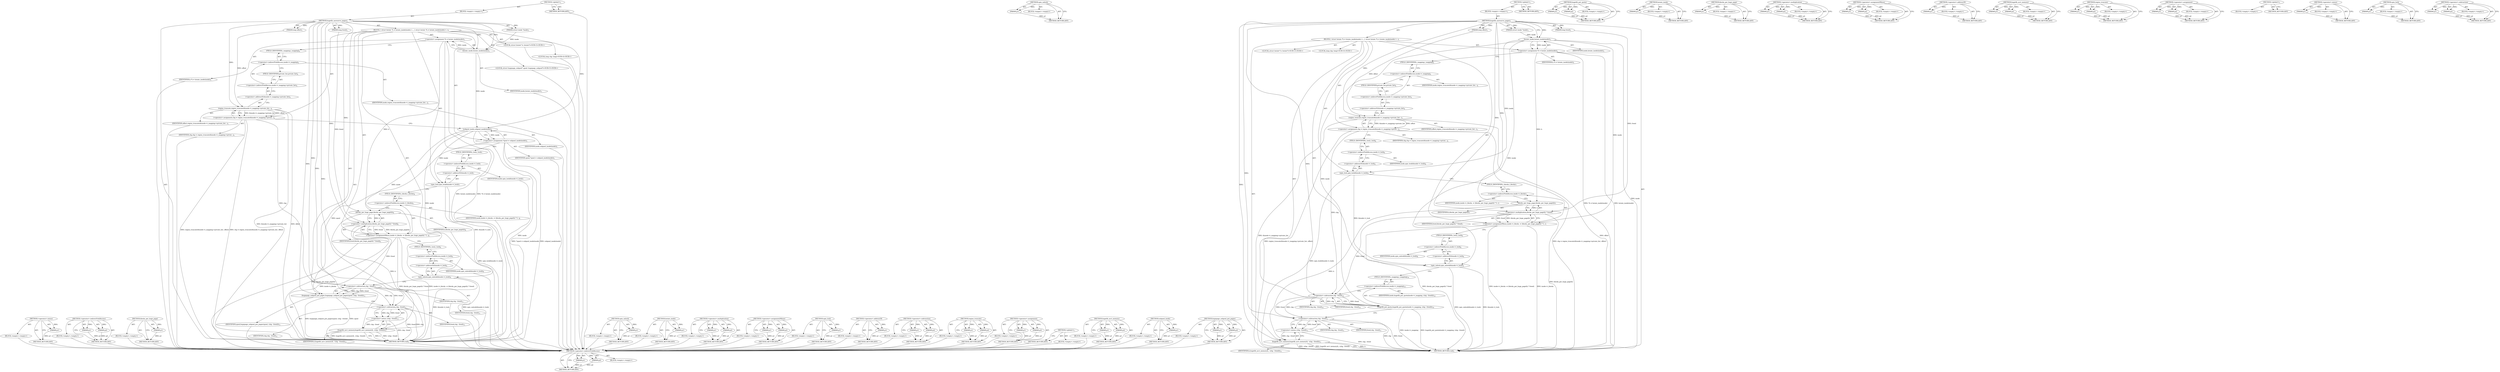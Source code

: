 digraph "hugepage_subpool_put_pages" {
vulnerable_99 [label=<(METHOD,&lt;operator&gt;.indirectFieldAccess)>];
vulnerable_100 [label=<(PARAM,p1)>];
vulnerable_101 [label=<(PARAM,p2)>];
vulnerable_102 [label=<(BLOCK,&lt;empty&gt;,&lt;empty&gt;)>];
vulnerable_103 [label=<(METHOD_RETURN,ANY)>];
vulnerable_122 [label=<(METHOD,spin_unlock)>];
vulnerable_123 [label=<(PARAM,p1)>];
vulnerable_124 [label=<(BLOCK,&lt;empty&gt;,&lt;empty&gt;)>];
vulnerable_125 [label=<(METHOD_RETURN,ANY)>];
vulnerable_6 [label=<(METHOD,&lt;global&gt;)<SUB>1</SUB>>];
vulnerable_7 [label=<(BLOCK,&lt;empty&gt;,&lt;empty&gt;)<SUB>1</SUB>>];
vulnerable_8 [label=<(METHOD,hugetlb_unreserve_pages)<SUB>1</SUB>>];
vulnerable_9 [label=<(PARAM,struct inode *inode)<SUB>1</SUB>>];
vulnerable_10 [label=<(PARAM,long offset)<SUB>1</SUB>>];
vulnerable_11 [label=<(PARAM,long freed)<SUB>1</SUB>>];
vulnerable_12 [label=<(BLOCK,{
 	struct hstate *h = hstate_inode(inode);
 	l...,{
 	struct hstate *h = hstate_inode(inode);
 	l...)<SUB>2</SUB>>];
vulnerable_13 [label="<(LOCAL,struct hstate* h: hstate*)<SUB>3</SUB>>"];
vulnerable_14 [label=<(&lt;operator&gt;.assignment,*h = hstate_inode(inode))<SUB>3</SUB>>];
vulnerable_15 [label=<(IDENTIFIER,h,*h = hstate_inode(inode))<SUB>3</SUB>>];
vulnerable_16 [label=<(hstate_inode,hstate_inode(inode))<SUB>3</SUB>>];
vulnerable_17 [label=<(IDENTIFIER,inode,hstate_inode(inode))<SUB>3</SUB>>];
vulnerable_18 [label="<(LOCAL,long chg: long)<SUB>4</SUB>>"];
vulnerable_19 [label=<(&lt;operator&gt;.assignment,chg = region_truncate(&amp;inode-&gt;i_mapping-&gt;privat...)<SUB>4</SUB>>];
vulnerable_20 [label=<(IDENTIFIER,chg,chg = region_truncate(&amp;inode-&gt;i_mapping-&gt;privat...)<SUB>4</SUB>>];
vulnerable_21 [label=<(region_truncate,region_truncate(&amp;inode-&gt;i_mapping-&gt;private_list...)<SUB>4</SUB>>];
vulnerable_22 [label=<(&lt;operator&gt;.addressOf,&amp;inode-&gt;i_mapping-&gt;private_list)<SUB>4</SUB>>];
vulnerable_23 [label=<(&lt;operator&gt;.indirectFieldAccess,inode-&gt;i_mapping-&gt;private_list)<SUB>4</SUB>>];
vulnerable_24 [label=<(&lt;operator&gt;.indirectFieldAccess,inode-&gt;i_mapping)<SUB>4</SUB>>];
vulnerable_25 [label=<(IDENTIFIER,inode,region_truncate(&amp;inode-&gt;i_mapping-&gt;private_list...)<SUB>4</SUB>>];
vulnerable_26 [label=<(FIELD_IDENTIFIER,i_mapping,i_mapping)<SUB>4</SUB>>];
vulnerable_27 [label=<(FIELD_IDENTIFIER,private_list,private_list)<SUB>4</SUB>>];
vulnerable_28 [label=<(IDENTIFIER,offset,region_truncate(&amp;inode-&gt;i_mapping-&gt;private_list...)<SUB>4</SUB>>];
vulnerable_29 [label=<(spin_lock,spin_lock(&amp;inode-&gt;i_lock))<SUB>6</SUB>>];
vulnerable_30 [label=<(&lt;operator&gt;.addressOf,&amp;inode-&gt;i_lock)<SUB>6</SUB>>];
vulnerable_31 [label=<(&lt;operator&gt;.indirectFieldAccess,inode-&gt;i_lock)<SUB>6</SUB>>];
vulnerable_32 [label=<(IDENTIFIER,inode,spin_lock(&amp;inode-&gt;i_lock))<SUB>6</SUB>>];
vulnerable_33 [label=<(FIELD_IDENTIFIER,i_lock,i_lock)<SUB>6</SUB>>];
vulnerable_34 [label=<(&lt;operator&gt;.assignmentMinus,inode-&gt;i_blocks -= (blocks_per_huge_page(h) * f...)<SUB>7</SUB>>];
vulnerable_35 [label=<(&lt;operator&gt;.indirectFieldAccess,inode-&gt;i_blocks)<SUB>7</SUB>>];
vulnerable_36 [label=<(IDENTIFIER,inode,inode-&gt;i_blocks -= (blocks_per_huge_page(h) * f...)<SUB>7</SUB>>];
vulnerable_37 [label=<(FIELD_IDENTIFIER,i_blocks,i_blocks)<SUB>7</SUB>>];
vulnerable_38 [label=<(&lt;operator&gt;.multiplication,blocks_per_huge_page(h) * freed)<SUB>7</SUB>>];
vulnerable_39 [label=<(blocks_per_huge_page,blocks_per_huge_page(h))<SUB>7</SUB>>];
vulnerable_40 [label=<(IDENTIFIER,h,blocks_per_huge_page(h))<SUB>7</SUB>>];
vulnerable_41 [label=<(IDENTIFIER,freed,blocks_per_huge_page(h) * freed)<SUB>7</SUB>>];
vulnerable_42 [label=<(spin_unlock,spin_unlock(&amp;inode-&gt;i_lock))<SUB>8</SUB>>];
vulnerable_43 [label=<(&lt;operator&gt;.addressOf,&amp;inode-&gt;i_lock)<SUB>8</SUB>>];
vulnerable_44 [label=<(&lt;operator&gt;.indirectFieldAccess,inode-&gt;i_lock)<SUB>8</SUB>>];
vulnerable_45 [label=<(IDENTIFIER,inode,spin_unlock(&amp;inode-&gt;i_lock))<SUB>8</SUB>>];
vulnerable_46 [label=<(FIELD_IDENTIFIER,i_lock,i_lock)<SUB>8</SUB>>];
vulnerable_47 [label=<(hugetlb_put_quota,hugetlb_put_quota(inode-&gt;i_mapping, (chg - freed)))<SUB>10</SUB>>];
vulnerable_48 [label=<(&lt;operator&gt;.indirectFieldAccess,inode-&gt;i_mapping)<SUB>10</SUB>>];
vulnerable_49 [label=<(IDENTIFIER,inode,hugetlb_put_quota(inode-&gt;i_mapping, (chg - freed)))<SUB>10</SUB>>];
vulnerable_50 [label=<(FIELD_IDENTIFIER,i_mapping,i_mapping)<SUB>10</SUB>>];
vulnerable_51 [label=<(&lt;operator&gt;.subtraction,chg - freed)<SUB>10</SUB>>];
vulnerable_52 [label=<(IDENTIFIER,chg,chg - freed)<SUB>10</SUB>>];
vulnerable_53 [label=<(IDENTIFIER,freed,chg - freed)<SUB>10</SUB>>];
vulnerable_54 [label=<(hugetlb_acct_memory,hugetlb_acct_memory(h, -(chg - freed)))<SUB>11</SUB>>];
vulnerable_55 [label=<(IDENTIFIER,h,hugetlb_acct_memory(h, -(chg - freed)))<SUB>11</SUB>>];
vulnerable_56 [label=<(&lt;operator&gt;.minus,-(chg - freed))<SUB>11</SUB>>];
vulnerable_57 [label=<(&lt;operator&gt;.subtraction,chg - freed)<SUB>11</SUB>>];
vulnerable_58 [label=<(IDENTIFIER,chg,chg - freed)<SUB>11</SUB>>];
vulnerable_59 [label=<(IDENTIFIER,freed,chg - freed)<SUB>11</SUB>>];
vulnerable_60 [label=<(METHOD_RETURN,void)<SUB>1</SUB>>];
vulnerable_62 [label=<(METHOD_RETURN,ANY)<SUB>1</SUB>>];
vulnerable_126 [label=<(METHOD,hugetlb_put_quota)>];
vulnerable_127 [label=<(PARAM,p1)>];
vulnerable_128 [label=<(PARAM,p2)>];
vulnerable_129 [label=<(BLOCK,&lt;empty&gt;,&lt;empty&gt;)>];
vulnerable_130 [label=<(METHOD_RETURN,ANY)>];
vulnerable_86 [label=<(METHOD,hstate_inode)>];
vulnerable_87 [label=<(PARAM,p1)>];
vulnerable_88 [label=<(BLOCK,&lt;empty&gt;,&lt;empty&gt;)>];
vulnerable_89 [label=<(METHOD_RETURN,ANY)>];
vulnerable_118 [label=<(METHOD,blocks_per_huge_page)>];
vulnerable_119 [label=<(PARAM,p1)>];
vulnerable_120 [label=<(BLOCK,&lt;empty&gt;,&lt;empty&gt;)>];
vulnerable_121 [label=<(METHOD_RETURN,ANY)>];
vulnerable_113 [label=<(METHOD,&lt;operator&gt;.multiplication)>];
vulnerable_114 [label=<(PARAM,p1)>];
vulnerable_115 [label=<(PARAM,p2)>];
vulnerable_116 [label=<(BLOCK,&lt;empty&gt;,&lt;empty&gt;)>];
vulnerable_117 [label=<(METHOD_RETURN,ANY)>];
vulnerable_108 [label=<(METHOD,&lt;operator&gt;.assignmentMinus)>];
vulnerable_109 [label=<(PARAM,p1)>];
vulnerable_110 [label=<(PARAM,p2)>];
vulnerable_111 [label=<(BLOCK,&lt;empty&gt;,&lt;empty&gt;)>];
vulnerable_112 [label=<(METHOD_RETURN,ANY)>];
vulnerable_95 [label=<(METHOD,&lt;operator&gt;.addressOf)>];
vulnerable_96 [label=<(PARAM,p1)>];
vulnerable_97 [label=<(BLOCK,&lt;empty&gt;,&lt;empty&gt;)>];
vulnerable_98 [label=<(METHOD_RETURN,ANY)>];
vulnerable_136 [label=<(METHOD,hugetlb_acct_memory)>];
vulnerable_137 [label=<(PARAM,p1)>];
vulnerable_138 [label=<(PARAM,p2)>];
vulnerable_139 [label=<(BLOCK,&lt;empty&gt;,&lt;empty&gt;)>];
vulnerable_140 [label=<(METHOD_RETURN,ANY)>];
vulnerable_90 [label=<(METHOD,region_truncate)>];
vulnerable_91 [label=<(PARAM,p1)>];
vulnerable_92 [label=<(PARAM,p2)>];
vulnerable_93 [label=<(BLOCK,&lt;empty&gt;,&lt;empty&gt;)>];
vulnerable_94 [label=<(METHOD_RETURN,ANY)>];
vulnerable_81 [label=<(METHOD,&lt;operator&gt;.assignment)>];
vulnerable_82 [label=<(PARAM,p1)>];
vulnerable_83 [label=<(PARAM,p2)>];
vulnerable_84 [label=<(BLOCK,&lt;empty&gt;,&lt;empty&gt;)>];
vulnerable_85 [label=<(METHOD_RETURN,ANY)>];
vulnerable_75 [label=<(METHOD,&lt;global&gt;)<SUB>1</SUB>>];
vulnerable_76 [label=<(BLOCK,&lt;empty&gt;,&lt;empty&gt;)>];
vulnerable_77 [label=<(METHOD_RETURN,ANY)>];
vulnerable_141 [label=<(METHOD,&lt;operator&gt;.minus)>];
vulnerable_142 [label=<(PARAM,p1)>];
vulnerable_143 [label=<(BLOCK,&lt;empty&gt;,&lt;empty&gt;)>];
vulnerable_144 [label=<(METHOD_RETURN,ANY)>];
vulnerable_104 [label=<(METHOD,spin_lock)>];
vulnerable_105 [label=<(PARAM,p1)>];
vulnerable_106 [label=<(BLOCK,&lt;empty&gt;,&lt;empty&gt;)>];
vulnerable_107 [label=<(METHOD_RETURN,ANY)>];
vulnerable_131 [label=<(METHOD,&lt;operator&gt;.subtraction)>];
vulnerable_132 [label=<(PARAM,p1)>];
vulnerable_133 [label=<(PARAM,p2)>];
vulnerable_134 [label=<(BLOCK,&lt;empty&gt;,&lt;empty&gt;)>];
vulnerable_135 [label=<(METHOD_RETURN,ANY)>];
fixed_150 [label=<(METHOD,&lt;operator&gt;.minus)>];
fixed_151 [label=<(PARAM,p1)>];
fixed_152 [label=<(BLOCK,&lt;empty&gt;,&lt;empty&gt;)>];
fixed_153 [label=<(METHOD_RETURN,ANY)>];
fixed_104 [label=<(METHOD,&lt;operator&gt;.indirectFieldAccess)>];
fixed_105 [label=<(PARAM,p1)>];
fixed_106 [label=<(PARAM,p2)>];
fixed_107 [label=<(BLOCK,&lt;empty&gt;,&lt;empty&gt;)>];
fixed_108 [label=<(METHOD_RETURN,ANY)>];
fixed_127 [label=<(METHOD,blocks_per_huge_page)>];
fixed_128 [label=<(PARAM,p1)>];
fixed_129 [label=<(BLOCK,&lt;empty&gt;,&lt;empty&gt;)>];
fixed_130 [label=<(METHOD_RETURN,ANY)>];
fixed_6 [label=<(METHOD,&lt;global&gt;)<SUB>1</SUB>>];
fixed_7 [label=<(BLOCK,&lt;empty&gt;,&lt;empty&gt;)<SUB>1</SUB>>];
fixed_8 [label=<(METHOD,hugetlb_unreserve_pages)<SUB>1</SUB>>];
fixed_9 [label=<(PARAM,struct inode *inode)<SUB>1</SUB>>];
fixed_10 [label=<(PARAM,long offset)<SUB>1</SUB>>];
fixed_11 [label=<(PARAM,long freed)<SUB>1</SUB>>];
fixed_12 [label=<(BLOCK,{
 	struct hstate *h = hstate_inode(inode);
 	l...,{
 	struct hstate *h = hstate_inode(inode);
 	l...)<SUB>2</SUB>>];
fixed_13 [label="<(LOCAL,struct hstate* h: hstate*)<SUB>3</SUB>>"];
fixed_14 [label=<(&lt;operator&gt;.assignment,*h = hstate_inode(inode))<SUB>3</SUB>>];
fixed_15 [label=<(IDENTIFIER,h,*h = hstate_inode(inode))<SUB>3</SUB>>];
fixed_16 [label=<(hstate_inode,hstate_inode(inode))<SUB>3</SUB>>];
fixed_17 [label=<(IDENTIFIER,inode,hstate_inode(inode))<SUB>3</SUB>>];
fixed_18 [label="<(LOCAL,long chg: long)<SUB>4</SUB>>"];
fixed_19 [label=<(&lt;operator&gt;.assignment,chg = region_truncate(&amp;inode-&gt;i_mapping-&gt;privat...)<SUB>4</SUB>>];
fixed_20 [label=<(IDENTIFIER,chg,chg = region_truncate(&amp;inode-&gt;i_mapping-&gt;privat...)<SUB>4</SUB>>];
fixed_21 [label=<(region_truncate,region_truncate(&amp;inode-&gt;i_mapping-&gt;private_list...)<SUB>4</SUB>>];
fixed_22 [label=<(&lt;operator&gt;.addressOf,&amp;inode-&gt;i_mapping-&gt;private_list)<SUB>4</SUB>>];
fixed_23 [label=<(&lt;operator&gt;.indirectFieldAccess,inode-&gt;i_mapping-&gt;private_list)<SUB>4</SUB>>];
fixed_24 [label=<(&lt;operator&gt;.indirectFieldAccess,inode-&gt;i_mapping)<SUB>4</SUB>>];
fixed_25 [label=<(IDENTIFIER,inode,region_truncate(&amp;inode-&gt;i_mapping-&gt;private_list...)<SUB>4</SUB>>];
fixed_26 [label=<(FIELD_IDENTIFIER,i_mapping,i_mapping)<SUB>4</SUB>>];
fixed_27 [label=<(FIELD_IDENTIFIER,private_list,private_list)<SUB>4</SUB>>];
fixed_28 [label=<(IDENTIFIER,offset,region_truncate(&amp;inode-&gt;i_mapping-&gt;private_list...)<SUB>4</SUB>>];
fixed_29 [label="<(LOCAL,struct hugepage_subpool* spool: hugepage_subpool*)<SUB>5</SUB>>"];
fixed_30 [label=<(&lt;operator&gt;.assignment,*spool = subpool_inode(inode))<SUB>5</SUB>>];
fixed_31 [label=<(IDENTIFIER,spool,*spool = subpool_inode(inode))<SUB>5</SUB>>];
fixed_32 [label=<(subpool_inode,subpool_inode(inode))<SUB>5</SUB>>];
fixed_33 [label=<(IDENTIFIER,inode,subpool_inode(inode))<SUB>5</SUB>>];
fixed_34 [label=<(spin_lock,spin_lock(&amp;inode-&gt;i_lock))<SUB>7</SUB>>];
fixed_35 [label=<(&lt;operator&gt;.addressOf,&amp;inode-&gt;i_lock)<SUB>7</SUB>>];
fixed_36 [label=<(&lt;operator&gt;.indirectFieldAccess,inode-&gt;i_lock)<SUB>7</SUB>>];
fixed_37 [label=<(IDENTIFIER,inode,spin_lock(&amp;inode-&gt;i_lock))<SUB>7</SUB>>];
fixed_38 [label=<(FIELD_IDENTIFIER,i_lock,i_lock)<SUB>7</SUB>>];
fixed_39 [label=<(&lt;operator&gt;.assignmentMinus,inode-&gt;i_blocks -= (blocks_per_huge_page(h) * f...)<SUB>8</SUB>>];
fixed_40 [label=<(&lt;operator&gt;.indirectFieldAccess,inode-&gt;i_blocks)<SUB>8</SUB>>];
fixed_41 [label=<(IDENTIFIER,inode,inode-&gt;i_blocks -= (blocks_per_huge_page(h) * f...)<SUB>8</SUB>>];
fixed_42 [label=<(FIELD_IDENTIFIER,i_blocks,i_blocks)<SUB>8</SUB>>];
fixed_43 [label=<(&lt;operator&gt;.multiplication,blocks_per_huge_page(h) * freed)<SUB>8</SUB>>];
fixed_44 [label=<(blocks_per_huge_page,blocks_per_huge_page(h))<SUB>8</SUB>>];
fixed_45 [label=<(IDENTIFIER,h,blocks_per_huge_page(h))<SUB>8</SUB>>];
fixed_46 [label=<(IDENTIFIER,freed,blocks_per_huge_page(h) * freed)<SUB>8</SUB>>];
fixed_47 [label=<(spin_unlock,spin_unlock(&amp;inode-&gt;i_lock))<SUB>9</SUB>>];
fixed_48 [label=<(&lt;operator&gt;.addressOf,&amp;inode-&gt;i_lock)<SUB>9</SUB>>];
fixed_49 [label=<(&lt;operator&gt;.indirectFieldAccess,inode-&gt;i_lock)<SUB>9</SUB>>];
fixed_50 [label=<(IDENTIFIER,inode,spin_unlock(&amp;inode-&gt;i_lock))<SUB>9</SUB>>];
fixed_51 [label=<(FIELD_IDENTIFIER,i_lock,i_lock)<SUB>9</SUB>>];
fixed_52 [label=<(hugepage_subpool_put_pages,hugepage_subpool_put_pages(spool, (chg - freed)))<SUB>11</SUB>>];
fixed_53 [label=<(IDENTIFIER,spool,hugepage_subpool_put_pages(spool, (chg - freed)))<SUB>11</SUB>>];
fixed_54 [label=<(&lt;operator&gt;.subtraction,chg - freed)<SUB>11</SUB>>];
fixed_55 [label=<(IDENTIFIER,chg,chg - freed)<SUB>11</SUB>>];
fixed_56 [label=<(IDENTIFIER,freed,chg - freed)<SUB>11</SUB>>];
fixed_57 [label=<(hugetlb_acct_memory,hugetlb_acct_memory(h, -(chg - freed)))<SUB>12</SUB>>];
fixed_58 [label=<(IDENTIFIER,h,hugetlb_acct_memory(h, -(chg - freed)))<SUB>12</SUB>>];
fixed_59 [label=<(&lt;operator&gt;.minus,-(chg - freed))<SUB>12</SUB>>];
fixed_60 [label=<(&lt;operator&gt;.subtraction,chg - freed)<SUB>12</SUB>>];
fixed_61 [label=<(IDENTIFIER,chg,chg - freed)<SUB>12</SUB>>];
fixed_62 [label=<(IDENTIFIER,freed,chg - freed)<SUB>12</SUB>>];
fixed_63 [label=<(METHOD_RETURN,void)<SUB>1</SUB>>];
fixed_65 [label=<(METHOD_RETURN,ANY)<SUB>1</SUB>>];
fixed_131 [label=<(METHOD,spin_unlock)>];
fixed_132 [label=<(PARAM,p1)>];
fixed_133 [label=<(BLOCK,&lt;empty&gt;,&lt;empty&gt;)>];
fixed_134 [label=<(METHOD_RETURN,ANY)>];
fixed_91 [label=<(METHOD,hstate_inode)>];
fixed_92 [label=<(PARAM,p1)>];
fixed_93 [label=<(BLOCK,&lt;empty&gt;,&lt;empty&gt;)>];
fixed_94 [label=<(METHOD_RETURN,ANY)>];
fixed_122 [label=<(METHOD,&lt;operator&gt;.multiplication)>];
fixed_123 [label=<(PARAM,p1)>];
fixed_124 [label=<(PARAM,p2)>];
fixed_125 [label=<(BLOCK,&lt;empty&gt;,&lt;empty&gt;)>];
fixed_126 [label=<(METHOD_RETURN,ANY)>];
fixed_117 [label=<(METHOD,&lt;operator&gt;.assignmentMinus)>];
fixed_118 [label=<(PARAM,p1)>];
fixed_119 [label=<(PARAM,p2)>];
fixed_120 [label=<(BLOCK,&lt;empty&gt;,&lt;empty&gt;)>];
fixed_121 [label=<(METHOD_RETURN,ANY)>];
fixed_113 [label=<(METHOD,spin_lock)>];
fixed_114 [label=<(PARAM,p1)>];
fixed_115 [label=<(BLOCK,&lt;empty&gt;,&lt;empty&gt;)>];
fixed_116 [label=<(METHOD_RETURN,ANY)>];
fixed_100 [label=<(METHOD,&lt;operator&gt;.addressOf)>];
fixed_101 [label=<(PARAM,p1)>];
fixed_102 [label=<(BLOCK,&lt;empty&gt;,&lt;empty&gt;)>];
fixed_103 [label=<(METHOD_RETURN,ANY)>];
fixed_140 [label=<(METHOD,&lt;operator&gt;.subtraction)>];
fixed_141 [label=<(PARAM,p1)>];
fixed_142 [label=<(PARAM,p2)>];
fixed_143 [label=<(BLOCK,&lt;empty&gt;,&lt;empty&gt;)>];
fixed_144 [label=<(METHOD_RETURN,ANY)>];
fixed_95 [label=<(METHOD,region_truncate)>];
fixed_96 [label=<(PARAM,p1)>];
fixed_97 [label=<(PARAM,p2)>];
fixed_98 [label=<(BLOCK,&lt;empty&gt;,&lt;empty&gt;)>];
fixed_99 [label=<(METHOD_RETURN,ANY)>];
fixed_86 [label=<(METHOD,&lt;operator&gt;.assignment)>];
fixed_87 [label=<(PARAM,p1)>];
fixed_88 [label=<(PARAM,p2)>];
fixed_89 [label=<(BLOCK,&lt;empty&gt;,&lt;empty&gt;)>];
fixed_90 [label=<(METHOD_RETURN,ANY)>];
fixed_80 [label=<(METHOD,&lt;global&gt;)<SUB>1</SUB>>];
fixed_81 [label=<(BLOCK,&lt;empty&gt;,&lt;empty&gt;)>];
fixed_82 [label=<(METHOD_RETURN,ANY)>];
fixed_145 [label=<(METHOD,hugetlb_acct_memory)>];
fixed_146 [label=<(PARAM,p1)>];
fixed_147 [label=<(PARAM,p2)>];
fixed_148 [label=<(BLOCK,&lt;empty&gt;,&lt;empty&gt;)>];
fixed_149 [label=<(METHOD_RETURN,ANY)>];
fixed_109 [label=<(METHOD,subpool_inode)>];
fixed_110 [label=<(PARAM,p1)>];
fixed_111 [label=<(BLOCK,&lt;empty&gt;,&lt;empty&gt;)>];
fixed_112 [label=<(METHOD_RETURN,ANY)>];
fixed_135 [label=<(METHOD,hugepage_subpool_put_pages)>];
fixed_136 [label=<(PARAM,p1)>];
fixed_137 [label=<(PARAM,p2)>];
fixed_138 [label=<(BLOCK,&lt;empty&gt;,&lt;empty&gt;)>];
fixed_139 [label=<(METHOD_RETURN,ANY)>];
vulnerable_99 -> vulnerable_100  [key=0, label="AST: "];
vulnerable_99 -> vulnerable_100  [key=1, label="DDG: "];
vulnerable_99 -> vulnerable_102  [key=0, label="AST: "];
vulnerable_99 -> vulnerable_101  [key=0, label="AST: "];
vulnerable_99 -> vulnerable_101  [key=1, label="DDG: "];
vulnerable_99 -> vulnerable_103  [key=0, label="AST: "];
vulnerable_99 -> vulnerable_103  [key=1, label="CFG: "];
vulnerable_100 -> vulnerable_103  [key=0, label="DDG: p1"];
vulnerable_101 -> vulnerable_103  [key=0, label="DDG: p2"];
vulnerable_122 -> vulnerable_123  [key=0, label="AST: "];
vulnerable_122 -> vulnerable_123  [key=1, label="DDG: "];
vulnerable_122 -> vulnerable_124  [key=0, label="AST: "];
vulnerable_122 -> vulnerable_125  [key=0, label="AST: "];
vulnerable_122 -> vulnerable_125  [key=1, label="CFG: "];
vulnerable_123 -> vulnerable_125  [key=0, label="DDG: p1"];
vulnerable_6 -> vulnerable_7  [key=0, label="AST: "];
vulnerable_6 -> vulnerable_62  [key=0, label="AST: "];
vulnerable_6 -> vulnerable_62  [key=1, label="CFG: "];
vulnerable_7 -> vulnerable_8  [key=0, label="AST: "];
vulnerable_8 -> vulnerable_9  [key=0, label="AST: "];
vulnerable_8 -> vulnerable_9  [key=1, label="DDG: "];
vulnerable_8 -> vulnerable_10  [key=0, label="AST: "];
vulnerable_8 -> vulnerable_10  [key=1, label="DDG: "];
vulnerable_8 -> vulnerable_11  [key=0, label="AST: "];
vulnerable_8 -> vulnerable_11  [key=1, label="DDG: "];
vulnerable_8 -> vulnerable_12  [key=0, label="AST: "];
vulnerable_8 -> vulnerable_60  [key=0, label="AST: "];
vulnerable_8 -> vulnerable_16  [key=0, label="CFG: "];
vulnerable_8 -> vulnerable_16  [key=1, label="DDG: "];
vulnerable_8 -> vulnerable_54  [key=0, label="DDG: "];
vulnerable_8 -> vulnerable_21  [key=0, label="DDG: "];
vulnerable_8 -> vulnerable_38  [key=0, label="DDG: "];
vulnerable_8 -> vulnerable_51  [key=0, label="DDG: "];
vulnerable_8 -> vulnerable_39  [key=0, label="DDG: "];
vulnerable_8 -> vulnerable_57  [key=0, label="DDG: "];
vulnerable_9 -> vulnerable_16  [key=0, label="DDG: inode"];
vulnerable_10 -> vulnerable_21  [key=0, label="DDG: offset"];
vulnerable_11 -> vulnerable_38  [key=0, label="DDG: freed"];
vulnerable_12 -> vulnerable_13  [key=0, label="AST: "];
vulnerable_12 -> vulnerable_14  [key=0, label="AST: "];
vulnerable_12 -> vulnerable_18  [key=0, label="AST: "];
vulnerable_12 -> vulnerable_19  [key=0, label="AST: "];
vulnerable_12 -> vulnerable_29  [key=0, label="AST: "];
vulnerable_12 -> vulnerable_34  [key=0, label="AST: "];
vulnerable_12 -> vulnerable_42  [key=0, label="AST: "];
vulnerable_12 -> vulnerable_47  [key=0, label="AST: "];
vulnerable_12 -> vulnerable_54  [key=0, label="AST: "];
vulnerable_14 -> vulnerable_15  [key=0, label="AST: "];
vulnerable_14 -> vulnerable_16  [key=0, label="AST: "];
vulnerable_14 -> vulnerable_26  [key=0, label="CFG: "];
vulnerable_14 -> vulnerable_60  [key=0, label="DDG: hstate_inode(inode)"];
vulnerable_14 -> vulnerable_60  [key=1, label="DDG: *h = hstate_inode(inode)"];
vulnerable_14 -> vulnerable_39  [key=0, label="DDG: h"];
vulnerable_16 -> vulnerable_17  [key=0, label="AST: "];
vulnerable_16 -> vulnerable_14  [key=0, label="CFG: "];
vulnerable_16 -> vulnerable_14  [key=1, label="DDG: inode"];
vulnerable_16 -> vulnerable_60  [key=0, label="DDG: inode"];
vulnerable_16 -> vulnerable_29  [key=0, label="DDG: inode"];
vulnerable_16 -> vulnerable_34  [key=0, label="DDG: inode"];
vulnerable_16 -> vulnerable_42  [key=0, label="DDG: inode"];
vulnerable_16 -> vulnerable_47  [key=0, label="DDG: inode"];
vulnerable_19 -> vulnerable_20  [key=0, label="AST: "];
vulnerable_19 -> vulnerable_21  [key=0, label="AST: "];
vulnerable_19 -> vulnerable_33  [key=0, label="CFG: "];
vulnerable_19 -> vulnerable_60  [key=0, label="DDG: region_truncate(&amp;inode-&gt;i_mapping-&gt;private_list, offset)"];
vulnerable_19 -> vulnerable_60  [key=1, label="DDG: chg = region_truncate(&amp;inode-&gt;i_mapping-&gt;private_list, offset)"];
vulnerable_19 -> vulnerable_51  [key=0, label="DDG: chg"];
vulnerable_21 -> vulnerable_22  [key=0, label="AST: "];
vulnerable_21 -> vulnerable_28  [key=0, label="AST: "];
vulnerable_21 -> vulnerable_19  [key=0, label="CFG: "];
vulnerable_21 -> vulnerable_19  [key=1, label="DDG: &amp;inode-&gt;i_mapping-&gt;private_list"];
vulnerable_21 -> vulnerable_19  [key=2, label="DDG: offset"];
vulnerable_21 -> vulnerable_60  [key=0, label="DDG: &amp;inode-&gt;i_mapping-&gt;private_list"];
vulnerable_21 -> vulnerable_60  [key=1, label="DDG: offset"];
vulnerable_22 -> vulnerable_23  [key=0, label="AST: "];
vulnerable_22 -> vulnerable_21  [key=0, label="CFG: "];
vulnerable_23 -> vulnerable_24  [key=0, label="AST: "];
vulnerable_23 -> vulnerable_27  [key=0, label="AST: "];
vulnerable_23 -> vulnerable_22  [key=0, label="CFG: "];
vulnerable_24 -> vulnerable_25  [key=0, label="AST: "];
vulnerable_24 -> vulnerable_26  [key=0, label="AST: "];
vulnerable_24 -> vulnerable_27  [key=0, label="CFG: "];
vulnerable_26 -> vulnerable_24  [key=0, label="CFG: "];
vulnerable_27 -> vulnerable_23  [key=0, label="CFG: "];
vulnerable_29 -> vulnerable_30  [key=0, label="AST: "];
vulnerable_29 -> vulnerable_37  [key=0, label="CFG: "];
vulnerable_29 -> vulnerable_60  [key=0, label="DDG: spin_lock(&amp;inode-&gt;i_lock)"];
vulnerable_29 -> vulnerable_42  [key=0, label="DDG: &amp;inode-&gt;i_lock"];
vulnerable_30 -> vulnerable_31  [key=0, label="AST: "];
vulnerable_30 -> vulnerable_29  [key=0, label="CFG: "];
vulnerable_31 -> vulnerable_32  [key=0, label="AST: "];
vulnerable_31 -> vulnerable_33  [key=0, label="AST: "];
vulnerable_31 -> vulnerable_30  [key=0, label="CFG: "];
vulnerable_33 -> vulnerable_31  [key=0, label="CFG: "];
vulnerable_34 -> vulnerable_35  [key=0, label="AST: "];
vulnerable_34 -> vulnerable_38  [key=0, label="AST: "];
vulnerable_34 -> vulnerable_46  [key=0, label="CFG: "];
vulnerable_34 -> vulnerable_60  [key=0, label="DDG: inode-&gt;i_blocks"];
vulnerable_34 -> vulnerable_60  [key=1, label="DDG: blocks_per_huge_page(h) * freed"];
vulnerable_34 -> vulnerable_60  [key=2, label="DDG: inode-&gt;i_blocks -= (blocks_per_huge_page(h) * freed)"];
vulnerable_35 -> vulnerable_36  [key=0, label="AST: "];
vulnerable_35 -> vulnerable_37  [key=0, label="AST: "];
vulnerable_35 -> vulnerable_39  [key=0, label="CFG: "];
vulnerable_37 -> vulnerable_35  [key=0, label="CFG: "];
vulnerable_38 -> vulnerable_39  [key=0, label="AST: "];
vulnerable_38 -> vulnerable_41  [key=0, label="AST: "];
vulnerable_38 -> vulnerable_34  [key=0, label="CFG: "];
vulnerable_38 -> vulnerable_34  [key=1, label="DDG: blocks_per_huge_page(h)"];
vulnerable_38 -> vulnerable_34  [key=2, label="DDG: freed"];
vulnerable_38 -> vulnerable_60  [key=0, label="DDG: blocks_per_huge_page(h)"];
vulnerable_38 -> vulnerable_51  [key=0, label="DDG: freed"];
vulnerable_39 -> vulnerable_40  [key=0, label="AST: "];
vulnerable_39 -> vulnerable_38  [key=0, label="CFG: "];
vulnerable_39 -> vulnerable_38  [key=1, label="DDG: h"];
vulnerable_39 -> vulnerable_54  [key=0, label="DDG: h"];
vulnerable_42 -> vulnerable_43  [key=0, label="AST: "];
vulnerable_42 -> vulnerable_50  [key=0, label="CFG: "];
vulnerable_42 -> vulnerable_60  [key=0, label="DDG: &amp;inode-&gt;i_lock"];
vulnerable_42 -> vulnerable_60  [key=1, label="DDG: spin_unlock(&amp;inode-&gt;i_lock)"];
vulnerable_43 -> vulnerable_44  [key=0, label="AST: "];
vulnerable_43 -> vulnerable_42  [key=0, label="CFG: "];
vulnerable_44 -> vulnerable_45  [key=0, label="AST: "];
vulnerable_44 -> vulnerable_46  [key=0, label="AST: "];
vulnerable_44 -> vulnerable_43  [key=0, label="CFG: "];
vulnerable_46 -> vulnerable_44  [key=0, label="CFG: "];
vulnerable_47 -> vulnerable_48  [key=0, label="AST: "];
vulnerable_47 -> vulnerable_51  [key=0, label="AST: "];
vulnerable_47 -> vulnerable_57  [key=0, label="CFG: "];
vulnerable_47 -> vulnerable_60  [key=0, label="DDG: inode-&gt;i_mapping"];
vulnerable_47 -> vulnerable_60  [key=1, label="DDG: hugetlb_put_quota(inode-&gt;i_mapping, (chg - freed))"];
vulnerable_48 -> vulnerable_49  [key=0, label="AST: "];
vulnerable_48 -> vulnerable_50  [key=0, label="AST: "];
vulnerable_48 -> vulnerable_51  [key=0, label="CFG: "];
vulnerable_50 -> vulnerable_48  [key=0, label="CFG: "];
vulnerable_51 -> vulnerable_52  [key=0, label="AST: "];
vulnerable_51 -> vulnerable_53  [key=0, label="AST: "];
vulnerable_51 -> vulnerable_47  [key=0, label="CFG: "];
vulnerable_51 -> vulnerable_47  [key=1, label="DDG: chg"];
vulnerable_51 -> vulnerable_47  [key=2, label="DDG: freed"];
vulnerable_51 -> vulnerable_57  [key=0, label="DDG: chg"];
vulnerable_51 -> vulnerable_57  [key=1, label="DDG: freed"];
vulnerable_54 -> vulnerable_55  [key=0, label="AST: "];
vulnerable_54 -> vulnerable_56  [key=0, label="AST: "];
vulnerable_54 -> vulnerable_60  [key=0, label="CFG: "];
vulnerable_54 -> vulnerable_60  [key=1, label="DDG: h"];
vulnerable_54 -> vulnerable_60  [key=2, label="DDG: -(chg - freed)"];
vulnerable_54 -> vulnerable_60  [key=3, label="DDG: hugetlb_acct_memory(h, -(chg - freed))"];
vulnerable_56 -> vulnerable_57  [key=0, label="AST: "];
vulnerable_56 -> vulnerable_54  [key=0, label="CFG: "];
vulnerable_56 -> vulnerable_54  [key=1, label="DDG: chg - freed"];
vulnerable_56 -> vulnerable_60  [key=0, label="DDG: chg - freed"];
vulnerable_57 -> vulnerable_58  [key=0, label="AST: "];
vulnerable_57 -> vulnerable_59  [key=0, label="AST: "];
vulnerable_57 -> vulnerable_56  [key=0, label="CFG: "];
vulnerable_57 -> vulnerable_56  [key=1, label="DDG: chg"];
vulnerable_57 -> vulnerable_56  [key=2, label="DDG: freed"];
vulnerable_57 -> vulnerable_60  [key=0, label="DDG: chg"];
vulnerable_57 -> vulnerable_60  [key=1, label="DDG: freed"];
vulnerable_126 -> vulnerable_127  [key=0, label="AST: "];
vulnerable_126 -> vulnerable_127  [key=1, label="DDG: "];
vulnerable_126 -> vulnerable_129  [key=0, label="AST: "];
vulnerable_126 -> vulnerable_128  [key=0, label="AST: "];
vulnerable_126 -> vulnerable_128  [key=1, label="DDG: "];
vulnerable_126 -> vulnerable_130  [key=0, label="AST: "];
vulnerable_126 -> vulnerable_130  [key=1, label="CFG: "];
vulnerable_127 -> vulnerable_130  [key=0, label="DDG: p1"];
vulnerable_128 -> vulnerable_130  [key=0, label="DDG: p2"];
vulnerable_86 -> vulnerable_87  [key=0, label="AST: "];
vulnerable_86 -> vulnerable_87  [key=1, label="DDG: "];
vulnerable_86 -> vulnerable_88  [key=0, label="AST: "];
vulnerable_86 -> vulnerable_89  [key=0, label="AST: "];
vulnerable_86 -> vulnerable_89  [key=1, label="CFG: "];
vulnerable_87 -> vulnerable_89  [key=0, label="DDG: p1"];
vulnerable_118 -> vulnerable_119  [key=0, label="AST: "];
vulnerable_118 -> vulnerable_119  [key=1, label="DDG: "];
vulnerable_118 -> vulnerable_120  [key=0, label="AST: "];
vulnerable_118 -> vulnerable_121  [key=0, label="AST: "];
vulnerable_118 -> vulnerable_121  [key=1, label="CFG: "];
vulnerable_119 -> vulnerable_121  [key=0, label="DDG: p1"];
vulnerable_113 -> vulnerable_114  [key=0, label="AST: "];
vulnerable_113 -> vulnerable_114  [key=1, label="DDG: "];
vulnerable_113 -> vulnerable_116  [key=0, label="AST: "];
vulnerable_113 -> vulnerable_115  [key=0, label="AST: "];
vulnerable_113 -> vulnerable_115  [key=1, label="DDG: "];
vulnerable_113 -> vulnerable_117  [key=0, label="AST: "];
vulnerable_113 -> vulnerable_117  [key=1, label="CFG: "];
vulnerable_114 -> vulnerable_117  [key=0, label="DDG: p1"];
vulnerable_115 -> vulnerable_117  [key=0, label="DDG: p2"];
vulnerable_108 -> vulnerable_109  [key=0, label="AST: "];
vulnerable_108 -> vulnerable_109  [key=1, label="DDG: "];
vulnerable_108 -> vulnerable_111  [key=0, label="AST: "];
vulnerable_108 -> vulnerable_110  [key=0, label="AST: "];
vulnerable_108 -> vulnerable_110  [key=1, label="DDG: "];
vulnerable_108 -> vulnerable_112  [key=0, label="AST: "];
vulnerable_108 -> vulnerable_112  [key=1, label="CFG: "];
vulnerable_109 -> vulnerable_112  [key=0, label="DDG: p1"];
vulnerable_110 -> vulnerable_112  [key=0, label="DDG: p2"];
vulnerable_95 -> vulnerable_96  [key=0, label="AST: "];
vulnerable_95 -> vulnerable_96  [key=1, label="DDG: "];
vulnerable_95 -> vulnerable_97  [key=0, label="AST: "];
vulnerable_95 -> vulnerable_98  [key=0, label="AST: "];
vulnerable_95 -> vulnerable_98  [key=1, label="CFG: "];
vulnerable_96 -> vulnerable_98  [key=0, label="DDG: p1"];
vulnerable_136 -> vulnerable_137  [key=0, label="AST: "];
vulnerable_136 -> vulnerable_137  [key=1, label="DDG: "];
vulnerable_136 -> vulnerable_139  [key=0, label="AST: "];
vulnerable_136 -> vulnerable_138  [key=0, label="AST: "];
vulnerable_136 -> vulnerable_138  [key=1, label="DDG: "];
vulnerable_136 -> vulnerable_140  [key=0, label="AST: "];
vulnerable_136 -> vulnerable_140  [key=1, label="CFG: "];
vulnerable_137 -> vulnerable_140  [key=0, label="DDG: p1"];
vulnerable_138 -> vulnerable_140  [key=0, label="DDG: p2"];
vulnerable_90 -> vulnerable_91  [key=0, label="AST: "];
vulnerable_90 -> vulnerable_91  [key=1, label="DDG: "];
vulnerable_90 -> vulnerable_93  [key=0, label="AST: "];
vulnerable_90 -> vulnerable_92  [key=0, label="AST: "];
vulnerable_90 -> vulnerable_92  [key=1, label="DDG: "];
vulnerable_90 -> vulnerable_94  [key=0, label="AST: "];
vulnerable_90 -> vulnerable_94  [key=1, label="CFG: "];
vulnerable_91 -> vulnerable_94  [key=0, label="DDG: p1"];
vulnerable_92 -> vulnerable_94  [key=0, label="DDG: p2"];
vulnerable_81 -> vulnerable_82  [key=0, label="AST: "];
vulnerable_81 -> vulnerable_82  [key=1, label="DDG: "];
vulnerable_81 -> vulnerable_84  [key=0, label="AST: "];
vulnerable_81 -> vulnerable_83  [key=0, label="AST: "];
vulnerable_81 -> vulnerable_83  [key=1, label="DDG: "];
vulnerable_81 -> vulnerable_85  [key=0, label="AST: "];
vulnerable_81 -> vulnerable_85  [key=1, label="CFG: "];
vulnerable_82 -> vulnerable_85  [key=0, label="DDG: p1"];
vulnerable_83 -> vulnerable_85  [key=0, label="DDG: p2"];
vulnerable_75 -> vulnerable_76  [key=0, label="AST: "];
vulnerable_75 -> vulnerable_77  [key=0, label="AST: "];
vulnerable_75 -> vulnerable_77  [key=1, label="CFG: "];
vulnerable_141 -> vulnerable_142  [key=0, label="AST: "];
vulnerable_141 -> vulnerable_142  [key=1, label="DDG: "];
vulnerable_141 -> vulnerable_143  [key=0, label="AST: "];
vulnerable_141 -> vulnerable_144  [key=0, label="AST: "];
vulnerable_141 -> vulnerable_144  [key=1, label="CFG: "];
vulnerable_142 -> vulnerable_144  [key=0, label="DDG: p1"];
vulnerable_104 -> vulnerable_105  [key=0, label="AST: "];
vulnerable_104 -> vulnerable_105  [key=1, label="DDG: "];
vulnerable_104 -> vulnerable_106  [key=0, label="AST: "];
vulnerable_104 -> vulnerable_107  [key=0, label="AST: "];
vulnerable_104 -> vulnerable_107  [key=1, label="CFG: "];
vulnerable_105 -> vulnerable_107  [key=0, label="DDG: p1"];
vulnerable_131 -> vulnerable_132  [key=0, label="AST: "];
vulnerable_131 -> vulnerable_132  [key=1, label="DDG: "];
vulnerable_131 -> vulnerable_134  [key=0, label="AST: "];
vulnerable_131 -> vulnerable_133  [key=0, label="AST: "];
vulnerable_131 -> vulnerable_133  [key=1, label="DDG: "];
vulnerable_131 -> vulnerable_135  [key=0, label="AST: "];
vulnerable_131 -> vulnerable_135  [key=1, label="CFG: "];
vulnerable_132 -> vulnerable_135  [key=0, label="DDG: p1"];
vulnerable_133 -> vulnerable_135  [key=0, label="DDG: p2"];
fixed_150 -> fixed_151  [key=0, label="AST: "];
fixed_150 -> fixed_151  [key=1, label="DDG: "];
fixed_150 -> fixed_152  [key=0, label="AST: "];
fixed_150 -> fixed_153  [key=0, label="AST: "];
fixed_150 -> fixed_153  [key=1, label="CFG: "];
fixed_151 -> fixed_153  [key=0, label="DDG: p1"];
fixed_152 -> vulnerable_99  [key=0];
fixed_153 -> vulnerable_99  [key=0];
fixed_104 -> fixed_105  [key=0, label="AST: "];
fixed_104 -> fixed_105  [key=1, label="DDG: "];
fixed_104 -> fixed_107  [key=0, label="AST: "];
fixed_104 -> fixed_106  [key=0, label="AST: "];
fixed_104 -> fixed_106  [key=1, label="DDG: "];
fixed_104 -> fixed_108  [key=0, label="AST: "];
fixed_104 -> fixed_108  [key=1, label="CFG: "];
fixed_105 -> fixed_108  [key=0, label="DDG: p1"];
fixed_106 -> fixed_108  [key=0, label="DDG: p2"];
fixed_107 -> vulnerable_99  [key=0];
fixed_108 -> vulnerable_99  [key=0];
fixed_127 -> fixed_128  [key=0, label="AST: "];
fixed_127 -> fixed_128  [key=1, label="DDG: "];
fixed_127 -> fixed_129  [key=0, label="AST: "];
fixed_127 -> fixed_130  [key=0, label="AST: "];
fixed_127 -> fixed_130  [key=1, label="CFG: "];
fixed_128 -> fixed_130  [key=0, label="DDG: p1"];
fixed_129 -> vulnerable_99  [key=0];
fixed_130 -> vulnerable_99  [key=0];
fixed_6 -> fixed_7  [key=0, label="AST: "];
fixed_6 -> fixed_65  [key=0, label="AST: "];
fixed_6 -> fixed_65  [key=1, label="CFG: "];
fixed_7 -> fixed_8  [key=0, label="AST: "];
fixed_8 -> fixed_9  [key=0, label="AST: "];
fixed_8 -> fixed_9  [key=1, label="DDG: "];
fixed_8 -> fixed_10  [key=0, label="AST: "];
fixed_8 -> fixed_10  [key=1, label="DDG: "];
fixed_8 -> fixed_11  [key=0, label="AST: "];
fixed_8 -> fixed_11  [key=1, label="DDG: "];
fixed_8 -> fixed_12  [key=0, label="AST: "];
fixed_8 -> fixed_63  [key=0, label="AST: "];
fixed_8 -> fixed_16  [key=0, label="CFG: "];
fixed_8 -> fixed_16  [key=1, label="DDG: "];
fixed_8 -> fixed_52  [key=0, label="DDG: "];
fixed_8 -> fixed_57  [key=0, label="DDG: "];
fixed_8 -> fixed_21  [key=0, label="DDG: "];
fixed_8 -> fixed_32  [key=0, label="DDG: "];
fixed_8 -> fixed_43  [key=0, label="DDG: "];
fixed_8 -> fixed_54  [key=0, label="DDG: "];
fixed_8 -> fixed_44  [key=0, label="DDG: "];
fixed_8 -> fixed_60  [key=0, label="DDG: "];
fixed_9 -> fixed_16  [key=0, label="DDG: inode"];
fixed_10 -> fixed_21  [key=0, label="DDG: offset"];
fixed_11 -> fixed_43  [key=0, label="DDG: freed"];
fixed_12 -> fixed_13  [key=0, label="AST: "];
fixed_12 -> fixed_14  [key=0, label="AST: "];
fixed_12 -> fixed_18  [key=0, label="AST: "];
fixed_12 -> fixed_19  [key=0, label="AST: "];
fixed_12 -> fixed_29  [key=0, label="AST: "];
fixed_12 -> fixed_30  [key=0, label="AST: "];
fixed_12 -> fixed_34  [key=0, label="AST: "];
fixed_12 -> fixed_39  [key=0, label="AST: "];
fixed_12 -> fixed_47  [key=0, label="AST: "];
fixed_12 -> fixed_52  [key=0, label="AST: "];
fixed_12 -> fixed_57  [key=0, label="AST: "];
fixed_13 -> vulnerable_99  [key=0];
fixed_14 -> fixed_15  [key=0, label="AST: "];
fixed_14 -> fixed_16  [key=0, label="AST: "];
fixed_14 -> fixed_26  [key=0, label="CFG: "];
fixed_14 -> fixed_63  [key=0, label="DDG: hstate_inode(inode)"];
fixed_14 -> fixed_63  [key=1, label="DDG: *h = hstate_inode(inode)"];
fixed_14 -> fixed_44  [key=0, label="DDG: h"];
fixed_15 -> vulnerable_99  [key=0];
fixed_16 -> fixed_17  [key=0, label="AST: "];
fixed_16 -> fixed_14  [key=0, label="CFG: "];
fixed_16 -> fixed_14  [key=1, label="DDG: inode"];
fixed_16 -> fixed_32  [key=0, label="DDG: inode"];
fixed_17 -> vulnerable_99  [key=0];
fixed_18 -> vulnerable_99  [key=0];
fixed_19 -> fixed_20  [key=0, label="AST: "];
fixed_19 -> fixed_21  [key=0, label="AST: "];
fixed_19 -> fixed_32  [key=0, label="CFG: "];
fixed_19 -> fixed_63  [key=0, label="DDG: region_truncate(&amp;inode-&gt;i_mapping-&gt;private_list, offset)"];
fixed_19 -> fixed_63  [key=1, label="DDG: chg = region_truncate(&amp;inode-&gt;i_mapping-&gt;private_list, offset)"];
fixed_19 -> fixed_54  [key=0, label="DDG: chg"];
fixed_20 -> vulnerable_99  [key=0];
fixed_21 -> fixed_22  [key=0, label="AST: "];
fixed_21 -> fixed_28  [key=0, label="AST: "];
fixed_21 -> fixed_19  [key=0, label="CFG: "];
fixed_21 -> fixed_19  [key=1, label="DDG: &amp;inode-&gt;i_mapping-&gt;private_list"];
fixed_21 -> fixed_19  [key=2, label="DDG: offset"];
fixed_21 -> fixed_63  [key=0, label="DDG: &amp;inode-&gt;i_mapping-&gt;private_list"];
fixed_21 -> fixed_63  [key=1, label="DDG: offset"];
fixed_22 -> fixed_23  [key=0, label="AST: "];
fixed_22 -> fixed_21  [key=0, label="CFG: "];
fixed_23 -> fixed_24  [key=0, label="AST: "];
fixed_23 -> fixed_27  [key=0, label="AST: "];
fixed_23 -> fixed_22  [key=0, label="CFG: "];
fixed_24 -> fixed_25  [key=0, label="AST: "];
fixed_24 -> fixed_26  [key=0, label="AST: "];
fixed_24 -> fixed_27  [key=0, label="CFG: "];
fixed_25 -> vulnerable_99  [key=0];
fixed_26 -> fixed_24  [key=0, label="CFG: "];
fixed_27 -> fixed_23  [key=0, label="CFG: "];
fixed_28 -> vulnerable_99  [key=0];
fixed_29 -> vulnerable_99  [key=0];
fixed_30 -> fixed_31  [key=0, label="AST: "];
fixed_30 -> fixed_32  [key=0, label="AST: "];
fixed_30 -> fixed_38  [key=0, label="CFG: "];
fixed_30 -> fixed_63  [key=0, label="DDG: subpool_inode(inode)"];
fixed_30 -> fixed_63  [key=1, label="DDG: *spool = subpool_inode(inode)"];
fixed_30 -> fixed_52  [key=0, label="DDG: spool"];
fixed_31 -> vulnerable_99  [key=0];
fixed_32 -> fixed_33  [key=0, label="AST: "];
fixed_32 -> fixed_30  [key=0, label="CFG: "];
fixed_32 -> fixed_30  [key=1, label="DDG: inode"];
fixed_32 -> fixed_63  [key=0, label="DDG: inode"];
fixed_32 -> fixed_34  [key=0, label="DDG: inode"];
fixed_32 -> fixed_39  [key=0, label="DDG: inode"];
fixed_32 -> fixed_47  [key=0, label="DDG: inode"];
fixed_33 -> vulnerable_99  [key=0];
fixed_34 -> fixed_35  [key=0, label="AST: "];
fixed_34 -> fixed_42  [key=0, label="CFG: "];
fixed_34 -> fixed_63  [key=0, label="DDG: spin_lock(&amp;inode-&gt;i_lock)"];
fixed_34 -> fixed_47  [key=0, label="DDG: &amp;inode-&gt;i_lock"];
fixed_35 -> fixed_36  [key=0, label="AST: "];
fixed_35 -> fixed_34  [key=0, label="CFG: "];
fixed_36 -> fixed_37  [key=0, label="AST: "];
fixed_36 -> fixed_38  [key=0, label="AST: "];
fixed_36 -> fixed_35  [key=0, label="CFG: "];
fixed_37 -> vulnerable_99  [key=0];
fixed_38 -> fixed_36  [key=0, label="CFG: "];
fixed_39 -> fixed_40  [key=0, label="AST: "];
fixed_39 -> fixed_43  [key=0, label="AST: "];
fixed_39 -> fixed_51  [key=0, label="CFG: "];
fixed_39 -> fixed_63  [key=0, label="DDG: inode-&gt;i_blocks"];
fixed_39 -> fixed_63  [key=1, label="DDG: blocks_per_huge_page(h) * freed"];
fixed_39 -> fixed_63  [key=2, label="DDG: inode-&gt;i_blocks -= (blocks_per_huge_page(h) * freed)"];
fixed_40 -> fixed_41  [key=0, label="AST: "];
fixed_40 -> fixed_42  [key=0, label="AST: "];
fixed_40 -> fixed_44  [key=0, label="CFG: "];
fixed_41 -> vulnerable_99  [key=0];
fixed_42 -> fixed_40  [key=0, label="CFG: "];
fixed_43 -> fixed_44  [key=0, label="AST: "];
fixed_43 -> fixed_46  [key=0, label="AST: "];
fixed_43 -> fixed_39  [key=0, label="CFG: "];
fixed_43 -> fixed_39  [key=1, label="DDG: blocks_per_huge_page(h)"];
fixed_43 -> fixed_39  [key=2, label="DDG: freed"];
fixed_43 -> fixed_63  [key=0, label="DDG: blocks_per_huge_page(h)"];
fixed_43 -> fixed_54  [key=0, label="DDG: freed"];
fixed_44 -> fixed_45  [key=0, label="AST: "];
fixed_44 -> fixed_43  [key=0, label="CFG: "];
fixed_44 -> fixed_43  [key=1, label="DDG: h"];
fixed_44 -> fixed_57  [key=0, label="DDG: h"];
fixed_45 -> vulnerable_99  [key=0];
fixed_46 -> vulnerable_99  [key=0];
fixed_47 -> fixed_48  [key=0, label="AST: "];
fixed_47 -> fixed_54  [key=0, label="CFG: "];
fixed_47 -> fixed_63  [key=0, label="DDG: &amp;inode-&gt;i_lock"];
fixed_47 -> fixed_63  [key=1, label="DDG: spin_unlock(&amp;inode-&gt;i_lock)"];
fixed_48 -> fixed_49  [key=0, label="AST: "];
fixed_48 -> fixed_47  [key=0, label="CFG: "];
fixed_49 -> fixed_50  [key=0, label="AST: "];
fixed_49 -> fixed_51  [key=0, label="AST: "];
fixed_49 -> fixed_48  [key=0, label="CFG: "];
fixed_50 -> vulnerable_99  [key=0];
fixed_51 -> fixed_49  [key=0, label="CFG: "];
fixed_52 -> fixed_53  [key=0, label="AST: "];
fixed_52 -> fixed_54  [key=0, label="AST: "];
fixed_52 -> fixed_60  [key=0, label="CFG: "];
fixed_52 -> fixed_63  [key=0, label="DDG: spool"];
fixed_52 -> fixed_63  [key=1, label="DDG: hugepage_subpool_put_pages(spool, (chg - freed))"];
fixed_53 -> vulnerable_99  [key=0];
fixed_54 -> fixed_55  [key=0, label="AST: "];
fixed_54 -> fixed_56  [key=0, label="AST: "];
fixed_54 -> fixed_52  [key=0, label="CFG: "];
fixed_54 -> fixed_52  [key=1, label="DDG: chg"];
fixed_54 -> fixed_52  [key=2, label="DDG: freed"];
fixed_54 -> fixed_60  [key=0, label="DDG: chg"];
fixed_54 -> fixed_60  [key=1, label="DDG: freed"];
fixed_55 -> vulnerable_99  [key=0];
fixed_56 -> vulnerable_99  [key=0];
fixed_57 -> fixed_58  [key=0, label="AST: "];
fixed_57 -> fixed_59  [key=0, label="AST: "];
fixed_57 -> fixed_63  [key=0, label="CFG: "];
fixed_57 -> fixed_63  [key=1, label="DDG: h"];
fixed_57 -> fixed_63  [key=2, label="DDG: -(chg - freed)"];
fixed_57 -> fixed_63  [key=3, label="DDG: hugetlb_acct_memory(h, -(chg - freed))"];
fixed_58 -> vulnerable_99  [key=0];
fixed_59 -> fixed_60  [key=0, label="AST: "];
fixed_59 -> fixed_57  [key=0, label="CFG: "];
fixed_59 -> fixed_57  [key=1, label="DDG: chg - freed"];
fixed_59 -> fixed_63  [key=0, label="DDG: chg - freed"];
fixed_60 -> fixed_61  [key=0, label="AST: "];
fixed_60 -> fixed_62  [key=0, label="AST: "];
fixed_60 -> fixed_59  [key=0, label="CFG: "];
fixed_60 -> fixed_59  [key=1, label="DDG: chg"];
fixed_60 -> fixed_59  [key=2, label="DDG: freed"];
fixed_60 -> fixed_63  [key=0, label="DDG: chg"];
fixed_60 -> fixed_63  [key=1, label="DDG: freed"];
fixed_61 -> vulnerable_99  [key=0];
fixed_62 -> vulnerable_99  [key=0];
fixed_63 -> vulnerable_99  [key=0];
fixed_65 -> vulnerable_99  [key=0];
fixed_131 -> fixed_132  [key=0, label="AST: "];
fixed_131 -> fixed_132  [key=1, label="DDG: "];
fixed_131 -> fixed_133  [key=0, label="AST: "];
fixed_131 -> fixed_134  [key=0, label="AST: "];
fixed_131 -> fixed_134  [key=1, label="CFG: "];
fixed_132 -> fixed_134  [key=0, label="DDG: p1"];
fixed_133 -> vulnerable_99  [key=0];
fixed_134 -> vulnerable_99  [key=0];
fixed_91 -> fixed_92  [key=0, label="AST: "];
fixed_91 -> fixed_92  [key=1, label="DDG: "];
fixed_91 -> fixed_93  [key=0, label="AST: "];
fixed_91 -> fixed_94  [key=0, label="AST: "];
fixed_91 -> fixed_94  [key=1, label="CFG: "];
fixed_92 -> fixed_94  [key=0, label="DDG: p1"];
fixed_93 -> vulnerable_99  [key=0];
fixed_94 -> vulnerable_99  [key=0];
fixed_122 -> fixed_123  [key=0, label="AST: "];
fixed_122 -> fixed_123  [key=1, label="DDG: "];
fixed_122 -> fixed_125  [key=0, label="AST: "];
fixed_122 -> fixed_124  [key=0, label="AST: "];
fixed_122 -> fixed_124  [key=1, label="DDG: "];
fixed_122 -> fixed_126  [key=0, label="AST: "];
fixed_122 -> fixed_126  [key=1, label="CFG: "];
fixed_123 -> fixed_126  [key=0, label="DDG: p1"];
fixed_124 -> fixed_126  [key=0, label="DDG: p2"];
fixed_125 -> vulnerable_99  [key=0];
fixed_126 -> vulnerable_99  [key=0];
fixed_117 -> fixed_118  [key=0, label="AST: "];
fixed_117 -> fixed_118  [key=1, label="DDG: "];
fixed_117 -> fixed_120  [key=0, label="AST: "];
fixed_117 -> fixed_119  [key=0, label="AST: "];
fixed_117 -> fixed_119  [key=1, label="DDG: "];
fixed_117 -> fixed_121  [key=0, label="AST: "];
fixed_117 -> fixed_121  [key=1, label="CFG: "];
fixed_118 -> fixed_121  [key=0, label="DDG: p1"];
fixed_119 -> fixed_121  [key=0, label="DDG: p2"];
fixed_120 -> vulnerable_99  [key=0];
fixed_121 -> vulnerable_99  [key=0];
fixed_113 -> fixed_114  [key=0, label="AST: "];
fixed_113 -> fixed_114  [key=1, label="DDG: "];
fixed_113 -> fixed_115  [key=0, label="AST: "];
fixed_113 -> fixed_116  [key=0, label="AST: "];
fixed_113 -> fixed_116  [key=1, label="CFG: "];
fixed_114 -> fixed_116  [key=0, label="DDG: p1"];
fixed_115 -> vulnerable_99  [key=0];
fixed_116 -> vulnerable_99  [key=0];
fixed_100 -> fixed_101  [key=0, label="AST: "];
fixed_100 -> fixed_101  [key=1, label="DDG: "];
fixed_100 -> fixed_102  [key=0, label="AST: "];
fixed_100 -> fixed_103  [key=0, label="AST: "];
fixed_100 -> fixed_103  [key=1, label="CFG: "];
fixed_101 -> fixed_103  [key=0, label="DDG: p1"];
fixed_102 -> vulnerable_99  [key=0];
fixed_103 -> vulnerable_99  [key=0];
fixed_140 -> fixed_141  [key=0, label="AST: "];
fixed_140 -> fixed_141  [key=1, label="DDG: "];
fixed_140 -> fixed_143  [key=0, label="AST: "];
fixed_140 -> fixed_142  [key=0, label="AST: "];
fixed_140 -> fixed_142  [key=1, label="DDG: "];
fixed_140 -> fixed_144  [key=0, label="AST: "];
fixed_140 -> fixed_144  [key=1, label="CFG: "];
fixed_141 -> fixed_144  [key=0, label="DDG: p1"];
fixed_142 -> fixed_144  [key=0, label="DDG: p2"];
fixed_143 -> vulnerable_99  [key=0];
fixed_144 -> vulnerable_99  [key=0];
fixed_95 -> fixed_96  [key=0, label="AST: "];
fixed_95 -> fixed_96  [key=1, label="DDG: "];
fixed_95 -> fixed_98  [key=0, label="AST: "];
fixed_95 -> fixed_97  [key=0, label="AST: "];
fixed_95 -> fixed_97  [key=1, label="DDG: "];
fixed_95 -> fixed_99  [key=0, label="AST: "];
fixed_95 -> fixed_99  [key=1, label="CFG: "];
fixed_96 -> fixed_99  [key=0, label="DDG: p1"];
fixed_97 -> fixed_99  [key=0, label="DDG: p2"];
fixed_98 -> vulnerable_99  [key=0];
fixed_99 -> vulnerable_99  [key=0];
fixed_86 -> fixed_87  [key=0, label="AST: "];
fixed_86 -> fixed_87  [key=1, label="DDG: "];
fixed_86 -> fixed_89  [key=0, label="AST: "];
fixed_86 -> fixed_88  [key=0, label="AST: "];
fixed_86 -> fixed_88  [key=1, label="DDG: "];
fixed_86 -> fixed_90  [key=0, label="AST: "];
fixed_86 -> fixed_90  [key=1, label="CFG: "];
fixed_87 -> fixed_90  [key=0, label="DDG: p1"];
fixed_88 -> fixed_90  [key=0, label="DDG: p2"];
fixed_89 -> vulnerable_99  [key=0];
fixed_90 -> vulnerable_99  [key=0];
fixed_80 -> fixed_81  [key=0, label="AST: "];
fixed_80 -> fixed_82  [key=0, label="AST: "];
fixed_80 -> fixed_82  [key=1, label="CFG: "];
fixed_81 -> vulnerable_99  [key=0];
fixed_82 -> vulnerable_99  [key=0];
fixed_145 -> fixed_146  [key=0, label="AST: "];
fixed_145 -> fixed_146  [key=1, label="DDG: "];
fixed_145 -> fixed_148  [key=0, label="AST: "];
fixed_145 -> fixed_147  [key=0, label="AST: "];
fixed_145 -> fixed_147  [key=1, label="DDG: "];
fixed_145 -> fixed_149  [key=0, label="AST: "];
fixed_145 -> fixed_149  [key=1, label="CFG: "];
fixed_146 -> fixed_149  [key=0, label="DDG: p1"];
fixed_147 -> fixed_149  [key=0, label="DDG: p2"];
fixed_148 -> vulnerable_99  [key=0];
fixed_149 -> vulnerable_99  [key=0];
fixed_109 -> fixed_110  [key=0, label="AST: "];
fixed_109 -> fixed_110  [key=1, label="DDG: "];
fixed_109 -> fixed_111  [key=0, label="AST: "];
fixed_109 -> fixed_112  [key=0, label="AST: "];
fixed_109 -> fixed_112  [key=1, label="CFG: "];
fixed_110 -> fixed_112  [key=0, label="DDG: p1"];
fixed_111 -> vulnerable_99  [key=0];
fixed_112 -> vulnerable_99  [key=0];
fixed_135 -> fixed_136  [key=0, label="AST: "];
fixed_135 -> fixed_136  [key=1, label="DDG: "];
fixed_135 -> fixed_138  [key=0, label="AST: "];
fixed_135 -> fixed_137  [key=0, label="AST: "];
fixed_135 -> fixed_137  [key=1, label="DDG: "];
fixed_135 -> fixed_139  [key=0, label="AST: "];
fixed_135 -> fixed_139  [key=1, label="CFG: "];
fixed_136 -> fixed_139  [key=0, label="DDG: p1"];
fixed_137 -> fixed_139  [key=0, label="DDG: p2"];
fixed_138 -> vulnerable_99  [key=0];
fixed_139 -> vulnerable_99  [key=0];
}
